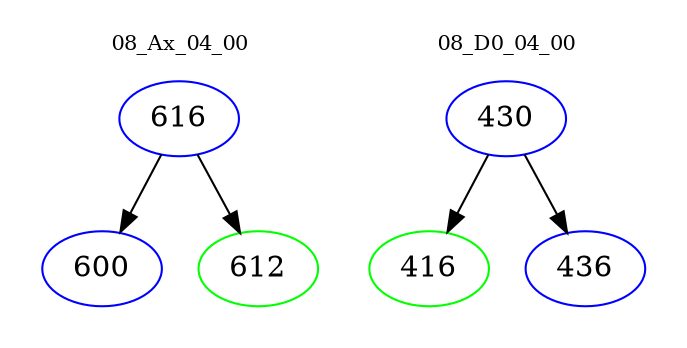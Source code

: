 digraph{
subgraph cluster_0 {
color = white
label = "08_Ax_04_00";
fontsize=10;
T0_616 [label="616", color="blue"]
T0_616 -> T0_600 [color="black"]
T0_600 [label="600", color="blue"]
T0_616 -> T0_612 [color="black"]
T0_612 [label="612", color="green"]
}
subgraph cluster_1 {
color = white
label = "08_D0_04_00";
fontsize=10;
T1_430 [label="430", color="blue"]
T1_430 -> T1_416 [color="black"]
T1_416 [label="416", color="green"]
T1_430 -> T1_436 [color="black"]
T1_436 [label="436", color="blue"]
}
}
